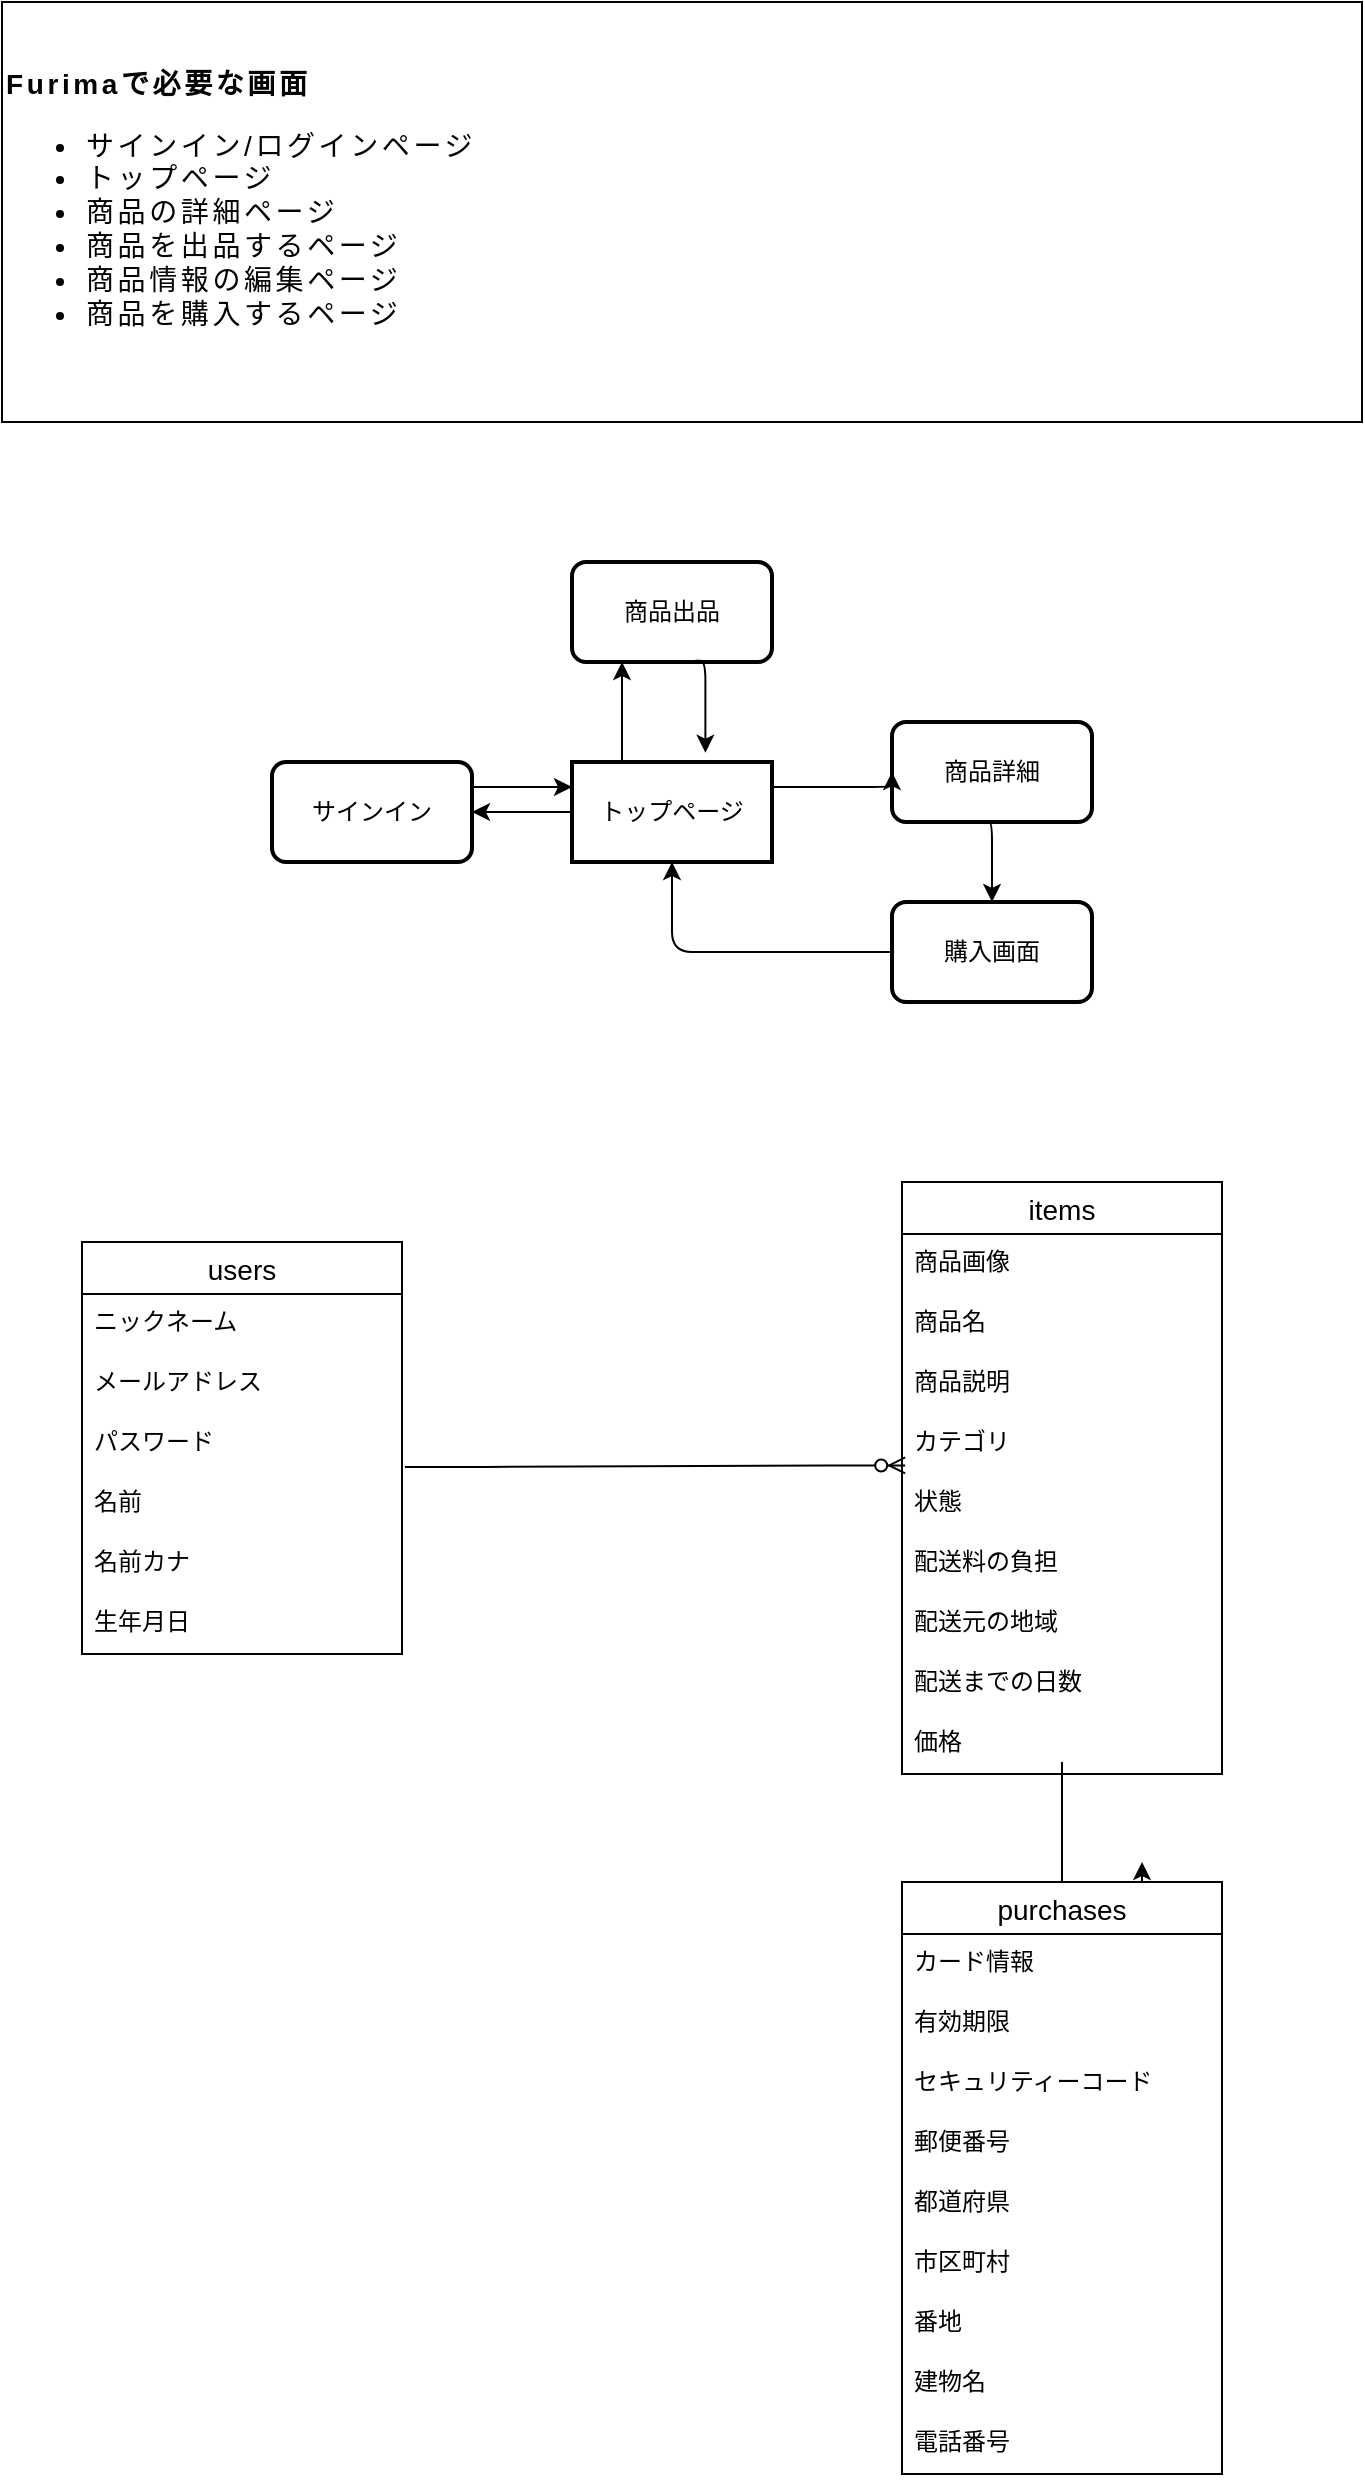 <mxfile version="13.6.5">
    <diagram id="szcQSkWXtdZzgo8SvddH" name="ページ1">
        <mxGraphModel dx="980" dy="1851" grid="1" gridSize="10" guides="1" tooltips="1" connect="1" arrows="1" fold="1" page="1" pageScale="1" pageWidth="827" pageHeight="1169" math="0" shadow="0">
            <root>
                <mxCell id="0"/>
                <mxCell id="1" parent="0"/>
                <mxCell id="2" value="&lt;font&gt;&lt;span style=&quot;letter-spacing: 1.8px&quot;&gt;&lt;span style=&quot;&quot;&gt;&lt;font style=&quot;font-size: 14px&quot;&gt;&lt;b&gt;Furimaで必要な画面&lt;/b&gt;&lt;br&gt;&lt;ul&gt;&lt;li&gt;&lt;font&gt;&lt;span style=&quot;letter-spacing: 1.8px&quot;&gt;&lt;font&gt;サインイン/ログインページ&lt;/font&gt;&lt;/span&gt;&lt;/font&gt;&lt;/li&gt;&lt;li&gt;&lt;font&gt;&lt;span style=&quot;letter-spacing: 1.8px&quot;&gt;トップページ&lt;/span&gt;&lt;/font&gt;&lt;/li&gt;&lt;li&gt;&lt;font&gt;&lt;span style=&quot;letter-spacing: 1.8px&quot;&gt;商品の詳細ページ&lt;/span&gt;&lt;/font&gt;&lt;/li&gt;&lt;li&gt;&lt;font&gt;&lt;span style=&quot;letter-spacing: 1.8px&quot;&gt;商品を出品するページ&lt;/span&gt;&lt;/font&gt;&lt;/li&gt;&lt;li&gt;&lt;font&gt;&lt;span style=&quot;letter-spacing: 1.8px&quot;&gt;商品情報の編集ページ&lt;/span&gt;&lt;/font&gt;&lt;/li&gt;&lt;li&gt;&lt;font&gt;&lt;span style=&quot;letter-spacing: 1.8px&quot;&gt;商品を購入するページ&lt;/span&gt;&lt;/font&gt;&lt;/li&gt;&lt;/ul&gt;&lt;/font&gt;&lt;/span&gt;&lt;/span&gt;&lt;/font&gt;" style="rounded=0;whiteSpace=wrap;html=1;align=left;fontColor=#030303;labelBackgroundColor=#FFFFFF;fillColor=#FFFFFF;" vertex="1" parent="1">
                    <mxGeometry x="30" y="-110" width="680" height="210" as="geometry"/>
                </mxCell>
                <mxCell id="3" value="トップページ" style="rounded=1;whiteSpace=wrap;html=1;absoluteArcSize=1;arcSize=0;strokeWidth=2;" vertex="1" parent="1">
                    <mxGeometry x="315" y="270" width="100" height="50" as="geometry"/>
                </mxCell>
                <mxCell id="4" value="商品出品" style="rounded=1;whiteSpace=wrap;html=1;absoluteArcSize=1;arcSize=14;strokeWidth=2;" vertex="1" parent="1">
                    <mxGeometry x="315" y="170" width="100" height="50" as="geometry"/>
                </mxCell>
                <mxCell id="5" value="サインイン" style="rounded=1;whiteSpace=wrap;html=1;absoluteArcSize=1;arcSize=14;strokeWidth=2;" vertex="1" parent="1">
                    <mxGeometry x="165" y="270" width="100" height="50" as="geometry"/>
                </mxCell>
                <mxCell id="6" value="商品詳細" style="rounded=1;whiteSpace=wrap;html=1;absoluteArcSize=1;arcSize=14;strokeWidth=2;" vertex="1" parent="1">
                    <mxGeometry x="475" y="250" width="100" height="50" as="geometry"/>
                </mxCell>
                <mxCell id="7" value="購入画面" style="rounded=1;whiteSpace=wrap;html=1;absoluteArcSize=1;arcSize=14;strokeWidth=2;" vertex="1" parent="1">
                    <mxGeometry x="475" y="340" width="100" height="50" as="geometry"/>
                </mxCell>
                <mxCell id="8" value="" style="edgeStyle=segmentEdgeStyle;endArrow=classic;html=1;entryX=0.25;entryY=1;entryDx=0;entryDy=0;" edge="1" parent="1" target="4">
                    <mxGeometry width="50" height="50" relative="1" as="geometry">
                        <mxPoint x="340" y="270" as="sourcePoint"/>
                        <mxPoint x="465" y="170" as="targetPoint"/>
                    </mxGeometry>
                </mxCell>
                <mxCell id="9" value="" style="edgeStyle=segmentEdgeStyle;endArrow=classic;html=1;exitX=0;exitY=0.5;exitDx=0;exitDy=0;entryX=1;entryY=0.5;entryDx=0;entryDy=0;" edge="1" parent="1" source="3" target="5">
                    <mxGeometry width="50" height="50" relative="1" as="geometry">
                        <mxPoint x="375" y="280" as="sourcePoint"/>
                        <mxPoint x="375" y="230" as="targetPoint"/>
                    </mxGeometry>
                </mxCell>
                <mxCell id="10" value="" style="edgeStyle=segmentEdgeStyle;endArrow=classic;html=1;entryX=0.667;entryY=-0.093;entryDx=0;entryDy=0;entryPerimeter=0;exitX=0.617;exitY=0.987;exitDx=0;exitDy=0;exitPerimeter=0;" edge="1" parent="1" source="4" target="3">
                    <mxGeometry width="50" height="50" relative="1" as="geometry">
                        <mxPoint x="350" y="280" as="sourcePoint"/>
                        <mxPoint x="350" y="230" as="targetPoint"/>
                    </mxGeometry>
                </mxCell>
                <mxCell id="11" value="" style="edgeStyle=segmentEdgeStyle;endArrow=classic;html=1;exitX=1;exitY=0.25;exitDx=0;exitDy=0;" edge="1" parent="1" source="5">
                    <mxGeometry width="50" height="50" relative="1" as="geometry">
                        <mxPoint x="350" y="280" as="sourcePoint"/>
                        <mxPoint x="315" y="283" as="targetPoint"/>
                    </mxGeometry>
                </mxCell>
                <mxCell id="12" value="" style="edgeStyle=segmentEdgeStyle;endArrow=classic;html=1;exitX=1;exitY=0.25;exitDx=0;exitDy=0;entryX=0;entryY=0.5;entryDx=0;entryDy=0;" edge="1" parent="1" source="3" target="6">
                    <mxGeometry width="50" height="50" relative="1" as="geometry">
                        <mxPoint x="325" y="305" as="sourcePoint"/>
                        <mxPoint x="415" y="275" as="targetPoint"/>
                    </mxGeometry>
                </mxCell>
                <mxCell id="13" value="" style="edgeStyle=segmentEdgeStyle;endArrow=classic;html=1;exitX=0.471;exitY=0.997;exitDx=0;exitDy=0;entryX=0.5;entryY=0;entryDx=0;entryDy=0;exitPerimeter=0;" edge="1" parent="1" source="6" target="7">
                    <mxGeometry width="50" height="50" relative="1" as="geometry">
                        <mxPoint x="425" y="292.5" as="sourcePoint"/>
                        <mxPoint x="485" y="285" as="targetPoint"/>
                    </mxGeometry>
                </mxCell>
                <mxCell id="14" value="" style="edgeStyle=segmentEdgeStyle;endArrow=classic;html=1;exitX=0;exitY=0.5;exitDx=0;exitDy=0;entryX=0.5;entryY=1;entryDx=0;entryDy=0;" edge="1" parent="1" source="7" target="3">
                    <mxGeometry width="50" height="50" relative="1" as="geometry">
                        <mxPoint x="532.1" y="309.85" as="sourcePoint"/>
                        <mxPoint x="535" y="350" as="targetPoint"/>
                    </mxGeometry>
                </mxCell>
                <mxCell id="139" value="users" style="swimlane;fontStyle=0;childLayout=stackLayout;horizontal=1;startSize=26;horizontalStack=0;resizeParent=1;resizeParentMax=0;resizeLast=0;collapsible=1;marginBottom=0;align=center;fontSize=14;sketch=0;" vertex="1" parent="1">
                    <mxGeometry x="70" y="510" width="160" height="206" as="geometry"/>
                </mxCell>
                <mxCell id="140" value="ニックネーム" style="text;strokeColor=none;fillColor=none;spacingLeft=4;spacingRight=4;overflow=hidden;rotatable=0;points=[[0,0.5],[1,0.5]];portConstraint=eastwest;fontSize=12;" vertex="1" parent="139">
                    <mxGeometry y="26" width="160" height="30" as="geometry"/>
                </mxCell>
                <mxCell id="141" value="メールアドレス" style="text;strokeColor=none;fillColor=none;spacingLeft=4;spacingRight=4;overflow=hidden;rotatable=0;points=[[0,0.5],[1,0.5]];portConstraint=eastwest;fontSize=12;" vertex="1" parent="139">
                    <mxGeometry y="56" width="160" height="30" as="geometry"/>
                </mxCell>
                <mxCell id="142" value="パスワード" style="text;strokeColor=none;fillColor=none;spacingLeft=4;spacingRight=4;overflow=hidden;rotatable=0;points=[[0,0.5],[1,0.5]];portConstraint=eastwest;fontSize=12;" vertex="1" parent="139">
                    <mxGeometry y="86" width="160" height="30" as="geometry"/>
                </mxCell>
                <mxCell id="153" value="名前" style="text;strokeColor=none;fillColor=none;spacingLeft=4;spacingRight=4;overflow=hidden;rotatable=0;points=[[0,0.5],[1,0.5]];portConstraint=eastwest;fontSize=12;" vertex="1" parent="139">
                    <mxGeometry y="116" width="160" height="30" as="geometry"/>
                </mxCell>
                <mxCell id="154" value="名前カナ" style="text;strokeColor=none;fillColor=none;spacingLeft=4;spacingRight=4;overflow=hidden;rotatable=0;points=[[0,0.5],[1,0.5]];portConstraint=eastwest;fontSize=12;" vertex="1" parent="139">
                    <mxGeometry y="146" width="160" height="30" as="geometry"/>
                </mxCell>
                <mxCell id="162" value="生年月日" style="text;strokeColor=none;fillColor=none;spacingLeft=4;spacingRight=4;overflow=hidden;rotatable=0;points=[[0,0.5],[1,0.5]];portConstraint=eastwest;fontSize=12;" vertex="1" parent="139">
                    <mxGeometry y="176" width="160" height="30" as="geometry"/>
                </mxCell>
                <mxCell id="143" value="items" style="swimlane;fontStyle=0;childLayout=stackLayout;horizontal=1;startSize=26;horizontalStack=0;resizeParent=1;resizeParentMax=0;resizeLast=0;collapsible=1;marginBottom=0;align=center;fontSize=14;sketch=0;" vertex="1" parent="1">
                    <mxGeometry x="480" y="480" width="160" height="296" as="geometry"/>
                </mxCell>
                <mxCell id="144" value="商品画像" style="text;strokeColor=none;fillColor=none;spacingLeft=4;spacingRight=4;overflow=hidden;rotatable=0;points=[[0,0.5],[1,0.5]];portConstraint=eastwest;fontSize=12;" vertex="1" parent="143">
                    <mxGeometry y="26" width="160" height="30" as="geometry"/>
                </mxCell>
                <mxCell id="145" value="商品名" style="text;strokeColor=none;fillColor=none;spacingLeft=4;spacingRight=4;overflow=hidden;rotatable=0;points=[[0,0.5],[1,0.5]];portConstraint=eastwest;fontSize=12;" vertex="1" parent="143">
                    <mxGeometry y="56" width="160" height="30" as="geometry"/>
                </mxCell>
                <mxCell id="146" value="商品説明" style="text;strokeColor=none;fillColor=none;spacingLeft=4;spacingRight=4;overflow=hidden;rotatable=0;points=[[0,0.5],[1,0.5]];portConstraint=eastwest;fontSize=12;" vertex="1" parent="143">
                    <mxGeometry y="86" width="160" height="30" as="geometry"/>
                </mxCell>
                <mxCell id="156" value="カテゴリ" style="text;strokeColor=none;fillColor=none;spacingLeft=4;spacingRight=4;overflow=hidden;rotatable=0;points=[[0,0.5],[1,0.5]];portConstraint=eastwest;fontSize=12;" vertex="1" parent="143">
                    <mxGeometry y="116" width="160" height="30" as="geometry"/>
                </mxCell>
                <mxCell id="157" value="状態" style="text;strokeColor=none;fillColor=none;spacingLeft=4;spacingRight=4;overflow=hidden;rotatable=0;points=[[0,0.5],[1,0.5]];portConstraint=eastwest;fontSize=12;" vertex="1" parent="143">
                    <mxGeometry y="146" width="160" height="30" as="geometry"/>
                </mxCell>
                <mxCell id="158" value="配送料の負担" style="text;strokeColor=none;fillColor=none;spacingLeft=4;spacingRight=4;overflow=hidden;rotatable=0;points=[[0,0.5],[1,0.5]];portConstraint=eastwest;fontSize=12;" vertex="1" parent="143">
                    <mxGeometry y="176" width="160" height="30" as="geometry"/>
                </mxCell>
                <mxCell id="159" value="配送元の地域" style="text;strokeColor=none;fillColor=none;spacingLeft=4;spacingRight=4;overflow=hidden;rotatable=0;points=[[0,0.5],[1,0.5]];portConstraint=eastwest;fontSize=12;" vertex="1" parent="143">
                    <mxGeometry y="206" width="160" height="30" as="geometry"/>
                </mxCell>
                <mxCell id="160" value="配送までの日数" style="text;strokeColor=none;fillColor=none;spacingLeft=4;spacingRight=4;overflow=hidden;rotatable=0;points=[[0,0.5],[1,0.5]];portConstraint=eastwest;fontSize=12;" vertex="1" parent="143">
                    <mxGeometry y="236" width="160" height="30" as="geometry"/>
                </mxCell>
                <mxCell id="161" value="価格" style="text;strokeColor=none;fillColor=none;spacingLeft=4;spacingRight=4;overflow=hidden;rotatable=0;points=[[0,0.5],[1,0.5]];portConstraint=eastwest;fontSize=12;" vertex="1" parent="143">
                    <mxGeometry y="266" width="160" height="30" as="geometry"/>
                </mxCell>
                <mxCell id="170" value="" style="edgeStyle=entityRelationEdgeStyle;fontSize=12;html=1;endArrow=ERzeroToMany;endFill=1;exitX=1.009;exitY=-0.116;exitDx=0;exitDy=0;exitPerimeter=0;entryX=0.01;entryY=-0.142;entryDx=0;entryDy=0;entryPerimeter=0;" edge="1" parent="1" source="153" target="157">
                    <mxGeometry width="100" height="100" relative="1" as="geometry">
                        <mxPoint x="360" y="840" as="sourcePoint"/>
                        <mxPoint x="470" y="623" as="targetPoint"/>
                    </mxGeometry>
                </mxCell>
                <mxCell id="171" value="" style="endArrow=none;html=1;rounded=0;fontColor=#F02C0E;exitX=0.5;exitY=0;exitDx=0;exitDy=0;" edge="1" parent="1" source="147">
                    <mxGeometry relative="1" as="geometry">
                        <mxPoint x="330" y="790" as="sourcePoint"/>
                        <mxPoint x="560" y="770" as="targetPoint"/>
                    </mxGeometry>
                </mxCell>
                <mxCell id="172" style="edgeStyle=orthogonalEdgeStyle;rounded=0;orthogonalLoop=1;jettySize=auto;html=1;exitX=0.75;exitY=0;exitDx=0;exitDy=0;fontColor=#030303;" edge="1" parent="1" source="147">
                    <mxGeometry relative="1" as="geometry">
                        <mxPoint x="600" y="820" as="targetPoint"/>
                    </mxGeometry>
                </mxCell>
                <mxCell id="147" value="purchases" style="swimlane;fontStyle=0;childLayout=stackLayout;horizontal=1;startSize=26;horizontalStack=0;resizeParent=1;resizeParentMax=0;resizeLast=0;collapsible=1;marginBottom=0;align=center;fontSize=14;sketch=0;" vertex="1" parent="1">
                    <mxGeometry x="480" y="830" width="160" height="296" as="geometry"/>
                </mxCell>
                <mxCell id="149" value="カード情報" style="text;strokeColor=none;fillColor=none;spacingLeft=4;spacingRight=4;overflow=hidden;rotatable=0;points=[[0,0.5],[1,0.5]];portConstraint=eastwest;fontSize=12;" vertex="1" parent="147">
                    <mxGeometry y="26" width="160" height="30" as="geometry"/>
                </mxCell>
                <mxCell id="150" value="有効期限" style="text;strokeColor=none;fillColor=none;spacingLeft=4;spacingRight=4;overflow=hidden;rotatable=0;points=[[0,0.5],[1,0.5]];portConstraint=eastwest;fontSize=12;" vertex="1" parent="147">
                    <mxGeometry y="56" width="160" height="30" as="geometry"/>
                </mxCell>
                <mxCell id="155" value="セキュリティーコード" style="text;strokeColor=none;fillColor=none;spacingLeft=4;spacingRight=4;overflow=hidden;rotatable=0;points=[[0,0.5],[1,0.5]];portConstraint=eastwest;fontSize=12;" vertex="1" parent="147">
                    <mxGeometry y="86" width="160" height="30" as="geometry"/>
                </mxCell>
                <mxCell id="164" value="郵便番号" style="text;strokeColor=none;fillColor=none;spacingLeft=4;spacingRight=4;overflow=hidden;rotatable=0;points=[[0,0.5],[1,0.5]];portConstraint=eastwest;fontSize=12;" vertex="1" parent="147">
                    <mxGeometry y="116" width="160" height="30" as="geometry"/>
                </mxCell>
                <mxCell id="165" value="都道府県" style="text;strokeColor=none;fillColor=none;spacingLeft=4;spacingRight=4;overflow=hidden;rotatable=0;points=[[0,0.5],[1,0.5]];portConstraint=eastwest;fontSize=12;" vertex="1" parent="147">
                    <mxGeometry y="146" width="160" height="30" as="geometry"/>
                </mxCell>
                <mxCell id="166" value="市区町村" style="text;strokeColor=none;fillColor=none;spacingLeft=4;spacingRight=4;overflow=hidden;rotatable=0;points=[[0,0.5],[1,0.5]];portConstraint=eastwest;fontSize=12;" vertex="1" parent="147">
                    <mxGeometry y="176" width="160" height="30" as="geometry"/>
                </mxCell>
                <mxCell id="167" value="番地" style="text;strokeColor=none;fillColor=none;spacingLeft=4;spacingRight=4;overflow=hidden;rotatable=0;points=[[0,0.5],[1,0.5]];portConstraint=eastwest;fontSize=12;" vertex="1" parent="147">
                    <mxGeometry y="206" width="160" height="30" as="geometry"/>
                </mxCell>
                <mxCell id="168" value="建物名" style="text;strokeColor=none;fillColor=none;spacingLeft=4;spacingRight=4;overflow=hidden;rotatable=0;points=[[0,0.5],[1,0.5]];portConstraint=eastwest;fontSize=12;" vertex="1" parent="147">
                    <mxGeometry y="236" width="160" height="30" as="geometry"/>
                </mxCell>
                <mxCell id="169" value="電話番号" style="text;strokeColor=none;fillColor=none;spacingLeft=4;spacingRight=4;overflow=hidden;rotatable=0;points=[[0,0.5],[1,0.5]];portConstraint=eastwest;fontSize=12;" vertex="1" parent="147">
                    <mxGeometry y="266" width="160" height="30" as="geometry"/>
                </mxCell>
            </root>
        </mxGraphModel>
    </diagram>
</mxfile>